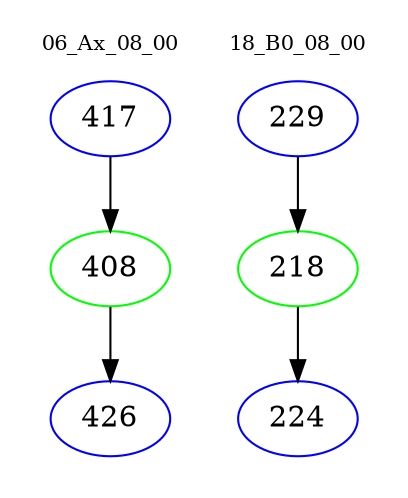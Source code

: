 digraph{
subgraph cluster_0 {
color = white
label = "06_Ax_08_00";
fontsize=10;
T0_417 [label="417", color="blue"]
T0_417 -> T0_408 [color="black"]
T0_408 [label="408", color="green"]
T0_408 -> T0_426 [color="black"]
T0_426 [label="426", color="blue"]
}
subgraph cluster_1 {
color = white
label = "18_B0_08_00";
fontsize=10;
T1_229 [label="229", color="blue"]
T1_229 -> T1_218 [color="black"]
T1_218 [label="218", color="green"]
T1_218 -> T1_224 [color="black"]
T1_224 [label="224", color="blue"]
}
}
